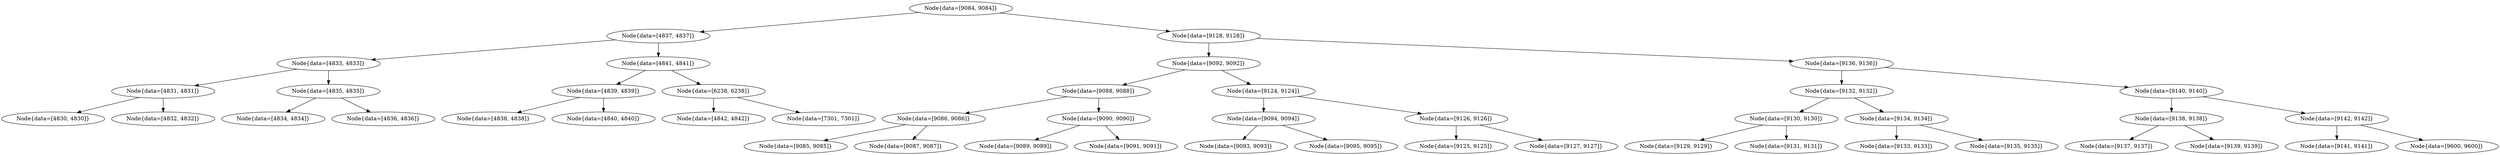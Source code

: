 digraph G{
589913255 [label="Node{data=[9084, 9084]}"]
589913255 -> 1406083579
1406083579 [label="Node{data=[4837, 4837]}"]
1406083579 -> 1961896591
1961896591 [label="Node{data=[4833, 4833]}"]
1961896591 -> 1174615166
1174615166 [label="Node{data=[4831, 4831]}"]
1174615166 -> 799442045
799442045 [label="Node{data=[4830, 4830]}"]
1174615166 -> 97298571
97298571 [label="Node{data=[4832, 4832]}"]
1961896591 -> 1880973039
1880973039 [label="Node{data=[4835, 4835]}"]
1880973039 -> 794965078
794965078 [label="Node{data=[4834, 4834]}"]
1880973039 -> 880593067
880593067 [label="Node{data=[4836, 4836]}"]
1406083579 -> 1419032159
1419032159 [label="Node{data=[4841, 4841]}"]
1419032159 -> 1323593732
1323593732 [label="Node{data=[4839, 4839]}"]
1323593732 -> 1889152266
1889152266 [label="Node{data=[4838, 4838]}"]
1323593732 -> 577866274
577866274 [label="Node{data=[4840, 4840]}"]
1419032159 -> 1403451005
1403451005 [label="Node{data=[6238, 6238]}"]
1403451005 -> 1043318877
1043318877 [label="Node{data=[4842, 4842]}"]
1403451005 -> 528240879
528240879 [label="Node{data=[7301, 7301]}"]
589913255 -> 829614520
829614520 [label="Node{data=[9128, 9128]}"]
829614520 -> 1426318581
1426318581 [label="Node{data=[9092, 9092]}"]
1426318581 -> 363766568
363766568 [label="Node{data=[9088, 9088]}"]
363766568 -> 1755865690
1755865690 [label="Node{data=[9086, 9086]}"]
1755865690 -> 1311865310
1311865310 [label="Node{data=[9085, 9085]}"]
1755865690 -> 73336993
73336993 [label="Node{data=[9087, 9087]}"]
363766568 -> 1678265569
1678265569 [label="Node{data=[9090, 9090]}"]
1678265569 -> 1335445640
1335445640 [label="Node{data=[9089, 9089]}"]
1678265569 -> 170080044
170080044 [label="Node{data=[9091, 9091]}"]
1426318581 -> 1984244937
1984244937 [label="Node{data=[9124, 9124]}"]
1984244937 -> 1342966180
1342966180 [label="Node{data=[9094, 9094]}"]
1342966180 -> 1431623205
1431623205 [label="Node{data=[9093, 9093]}"]
1342966180 -> 1188889076
1188889076 [label="Node{data=[9095, 9095]}"]
1984244937 -> 430005890
430005890 [label="Node{data=[9126, 9126]}"]
430005890 -> 701506875
701506875 [label="Node{data=[9125, 9125]}"]
430005890 -> 1514548186
1514548186 [label="Node{data=[9127, 9127]}"]
829614520 -> 1958364103
1958364103 [label="Node{data=[9136, 9136]}"]
1958364103 -> 1736197788
1736197788 [label="Node{data=[9132, 9132]}"]
1736197788 -> 1336757941
1336757941 [label="Node{data=[9130, 9130]}"]
1336757941 -> 610182241
610182241 [label="Node{data=[9129, 9129]}"]
1336757941 -> 48000854
48000854 [label="Node{data=[9131, 9131]}"]
1736197788 -> 118591799
118591799 [label="Node{data=[9134, 9134]}"]
118591799 -> 585936774
585936774 [label="Node{data=[9133, 9133]}"]
118591799 -> 1941994006
1941994006 [label="Node{data=[9135, 9135]}"]
1958364103 -> 302452199
302452199 [label="Node{data=[9140, 9140]}"]
302452199 -> 420789945
420789945 [label="Node{data=[9138, 9138]}"]
420789945 -> 1589879426
1589879426 [label="Node{data=[9137, 9137]}"]
420789945 -> 782459782
782459782 [label="Node{data=[9139, 9139]}"]
302452199 -> 81865600
81865600 [label="Node{data=[9142, 9142]}"]
81865600 -> 943500499
943500499 [label="Node{data=[9141, 9141]}"]
81865600 -> 2066276068
2066276068 [label="Node{data=[9600, 9600]}"]
}